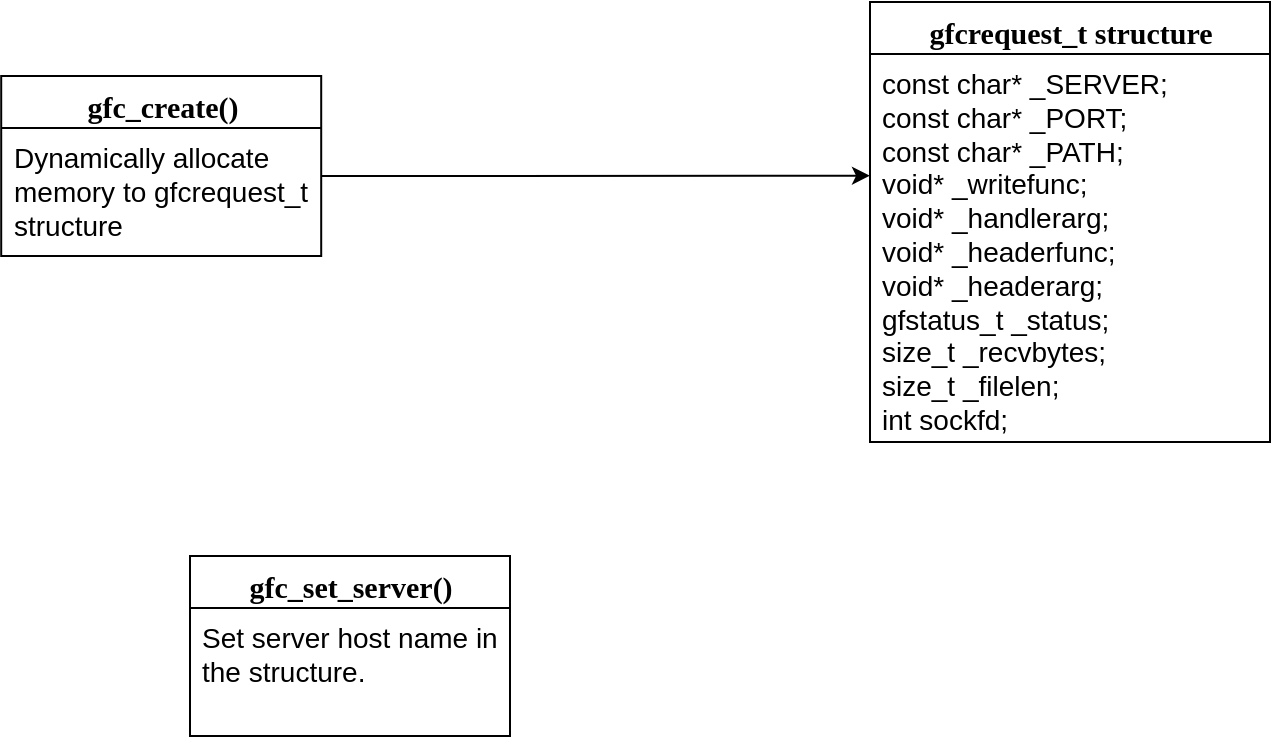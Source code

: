 <mxfile version="14.2.9" type="github">
  <diagram name="Page-1" id="9f46799a-70d6-7492-0946-bef42562c5a5">
    <mxGraphModel dx="856" dy="516" grid="1" gridSize="10" guides="1" tooltips="1" connect="1" arrows="1" fold="1" page="1" pageScale="1" pageWidth="1100" pageHeight="850" background="#ffffff" math="0" shadow="0">
      <root>
        <mxCell id="0" />
        <mxCell id="1" parent="0" />
        <mxCell id="78961159f06e98e8-17" value="&lt;font style=&quot;font-size: 15px&quot;&gt;gfc_create()&lt;/font&gt;" style="swimlane;html=1;fontStyle=1;align=center;verticalAlign=top;childLayout=stackLayout;horizontal=1;startSize=26;horizontalStack=0;resizeParent=1;resizeLast=0;collapsible=1;marginBottom=0;swimlaneFillColor=#ffffff;rounded=0;shadow=0;comic=0;labelBackgroundColor=none;strokeWidth=1;fillColor=none;fontFamily=Verdana;fontSize=12" parent="1" vertex="1">
          <mxGeometry x="95.6" y="120" width="160" height="90" as="geometry">
            <mxRectangle x="90" y="83" width="140" height="26" as="alternateBounds" />
          </mxGeometry>
        </mxCell>
        <mxCell id="78961159f06e98e8-21" value="&lt;font style=&quot;font-size: 14px&quot;&gt;Dynamically allocate memory to gfcrequest_t structure&lt;/font&gt;" style="text;html=1;strokeColor=none;fillColor=none;align=left;verticalAlign=top;spacingLeft=4;spacingRight=4;whiteSpace=wrap;overflow=hidden;rotatable=0;points=[[0,0.5],[1,0.5]];portConstraint=eastwest;" parent="78961159f06e98e8-17" vertex="1">
          <mxGeometry y="26" width="160" height="64" as="geometry" />
        </mxCell>
        <mxCell id="GjrDyQAVKf6lhexH7Aaa-2" value="&lt;span style=&quot;font-size: 15px&quot;&gt;gfcrequest_t structure&lt;/span&gt;" style="swimlane;html=1;fontStyle=1;align=center;verticalAlign=top;childLayout=stackLayout;horizontal=1;startSize=26;horizontalStack=0;resizeParent=1;resizeLast=0;collapsible=1;marginBottom=0;swimlaneFillColor=#ffffff;rounded=0;shadow=0;comic=0;labelBackgroundColor=none;strokeWidth=1;fillColor=none;fontFamily=Verdana;fontSize=12" vertex="1" parent="1">
          <mxGeometry x="530" y="83" width="200" height="220" as="geometry">
            <mxRectangle x="90" y="83" width="140" height="26" as="alternateBounds" />
          </mxGeometry>
        </mxCell>
        <mxCell id="GjrDyQAVKf6lhexH7Aaa-3" value="&lt;font style=&quot;font-size: 14px&quot;&gt;const char* _SERVER;&lt;br&gt;const char* _PORT;&lt;br&gt;const char* _PATH;&lt;br&gt;void* _writefunc;&lt;br&gt;void* _handlerarg;&lt;br&gt;void* _headerfunc;&lt;br&gt;void* _headerarg;&lt;br&gt;gfstatus_t _status;&lt;br&gt;size_t _recvbytes;&lt;br&gt;size_t _filelen;&lt;br&gt;int sockfd;&lt;br&gt;&lt;/font&gt;" style="text;html=1;strokeColor=none;fillColor=none;align=left;verticalAlign=top;spacingLeft=4;spacingRight=4;whiteSpace=wrap;overflow=hidden;rotatable=0;points=[[0,0.5],[1,0.5]];portConstraint=eastwest;" vertex="1" parent="GjrDyQAVKf6lhexH7Aaa-2">
          <mxGeometry y="26" width="200" height="194" as="geometry" />
        </mxCell>
        <mxCell id="GjrDyQAVKf6lhexH7Aaa-4" value="" style="endArrow=classic;html=1;entryX=-0.028;entryY=0.123;entryDx=0;entryDy=0;entryPerimeter=0;" edge="1" parent="1">
          <mxGeometry width="50" height="50" relative="1" as="geometry">
            <mxPoint x="255.6" y="170" as="sourcePoint" />
            <mxPoint x="530.0" y="169.862" as="targetPoint" />
          </mxGeometry>
        </mxCell>
        <mxCell id="GjrDyQAVKf6lhexH7Aaa-5" value="&lt;font style=&quot;font-size: 15px&quot;&gt;gfc_set_server()&lt;/font&gt;" style="swimlane;html=1;fontStyle=1;align=center;verticalAlign=top;childLayout=stackLayout;horizontal=1;startSize=26;horizontalStack=0;resizeParent=1;resizeLast=0;collapsible=1;marginBottom=0;swimlaneFillColor=#ffffff;rounded=0;shadow=0;comic=0;labelBackgroundColor=none;strokeWidth=1;fillColor=none;fontFamily=Verdana;fontSize=12" vertex="1" parent="1">
          <mxGeometry x="190" y="360" width="160" height="90" as="geometry">
            <mxRectangle x="90" y="83" width="140" height="26" as="alternateBounds" />
          </mxGeometry>
        </mxCell>
        <mxCell id="GjrDyQAVKf6lhexH7Aaa-6" value="&lt;font style=&quot;font-size: 14px&quot;&gt;Set server host name in the structure.&lt;/font&gt;" style="text;html=1;strokeColor=none;fillColor=none;align=left;verticalAlign=top;spacingLeft=4;spacingRight=4;whiteSpace=wrap;overflow=hidden;rotatable=0;points=[[0,0.5],[1,0.5]];portConstraint=eastwest;" vertex="1" parent="GjrDyQAVKf6lhexH7Aaa-5">
          <mxGeometry y="26" width="160" height="64" as="geometry" />
        </mxCell>
      </root>
    </mxGraphModel>
  </diagram>
</mxfile>

